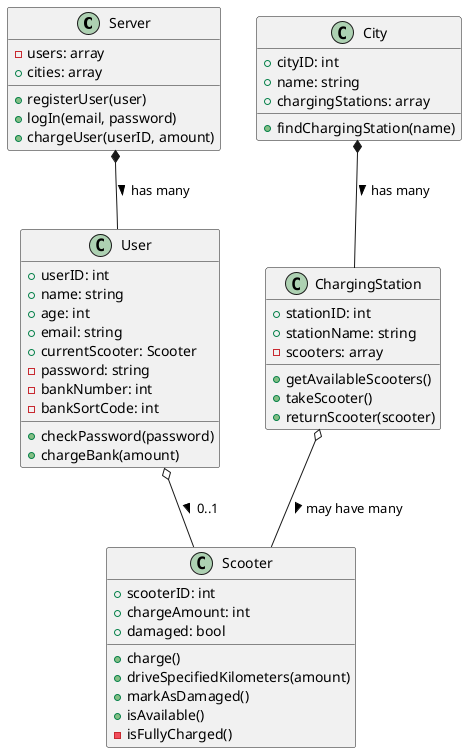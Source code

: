 @startuml
class Server {
    - users: array
    + cities: array
    + registerUser(user)
    + logIn(email, password)
    + chargeUser(userID, amount)
}

class User {
    + userID: int
    + name: string
    + age: int
    + email: string
    + currentScooter: Scooter
    - password: string
    - bankNumber: int
    - bankSortCode: int
    + checkPassword(password)
    + chargeBank(amount)
}

class Scooter {
    + scooterID: int
    + chargeAmount: int
    + damaged: bool
    + charge()
    + driveSpecifiedKilometers(amount)
    + markAsDamaged()
    + isAvailable()
    - isFullyCharged()
}

class ChargingStation {
    + stationID: int
    + stationName: string
    - scooters: array
    + getAvailableScooters()
    + takeScooter()
    + returnScooter(scooter)
}

class City {
    + cityID: int
    + name: string
    + chargingStations: array
    + findChargingStation(name)
}

Server *-- User : has many >
City *-- ChargingStation : has many >
ChargingStation o-- Scooter : may have many >
User o-- Scooter : 0..1 >

@enduml